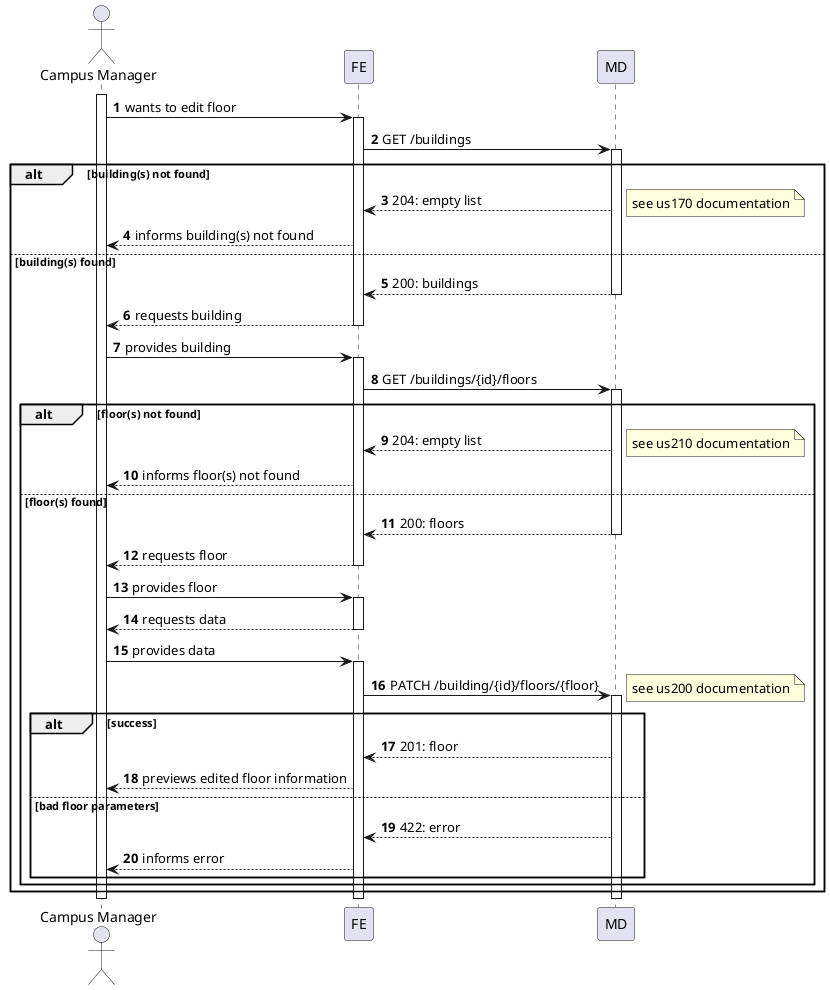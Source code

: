 @startuml
autonumber

actor "Campus Manager" as usr

participant "FE" as ui

participant "MD" as md

activate usr
usr -> ui : wants to edit floor
    activate ui
        ui -> md : GET /buildings
        alt building(s) not found
            activate md
                md --> ui : 204: empty list
                note right : see us170 documentation
                ui --> usr : informs building(s) not found
        else building(s) found
                md --> ui : 200: buildings
            deactivate md
            ui --> usr : requests building
        deactivate ui

        usr -> ui : provides building
        activate ui
            ui -> md : GET /buildings/{id}/floors
            alt floor(s) not found
                activate md
                md --> ui : 204: empty list
                note right : see us210 documentation
                ui --> usr : informs floor(s) not found
            else floor(s) found
                md --> ui : 200: floors
            deactivate md
            ui --> usr : requests floor
            deactivate ui

            usr -> ui : provides floor
            activate ui
            ui --> usr : requests data
        deactivate ui

        usr -> ui : provides data
        activate ui
            ui -> md : PATCH /building/{id}/floors/{floor}
            activate md
            note right : see us200 documentation
                alt success
                    md --> ui : 201: floor
                    ui --> usr : previews edited floor information
                else bad floor parameters
                    md --> ui : 422: error
                    ui --> usr : informs error
                end
        end
    end
        deactivate md
    deactivate ui
deactivate usr
@enduml
